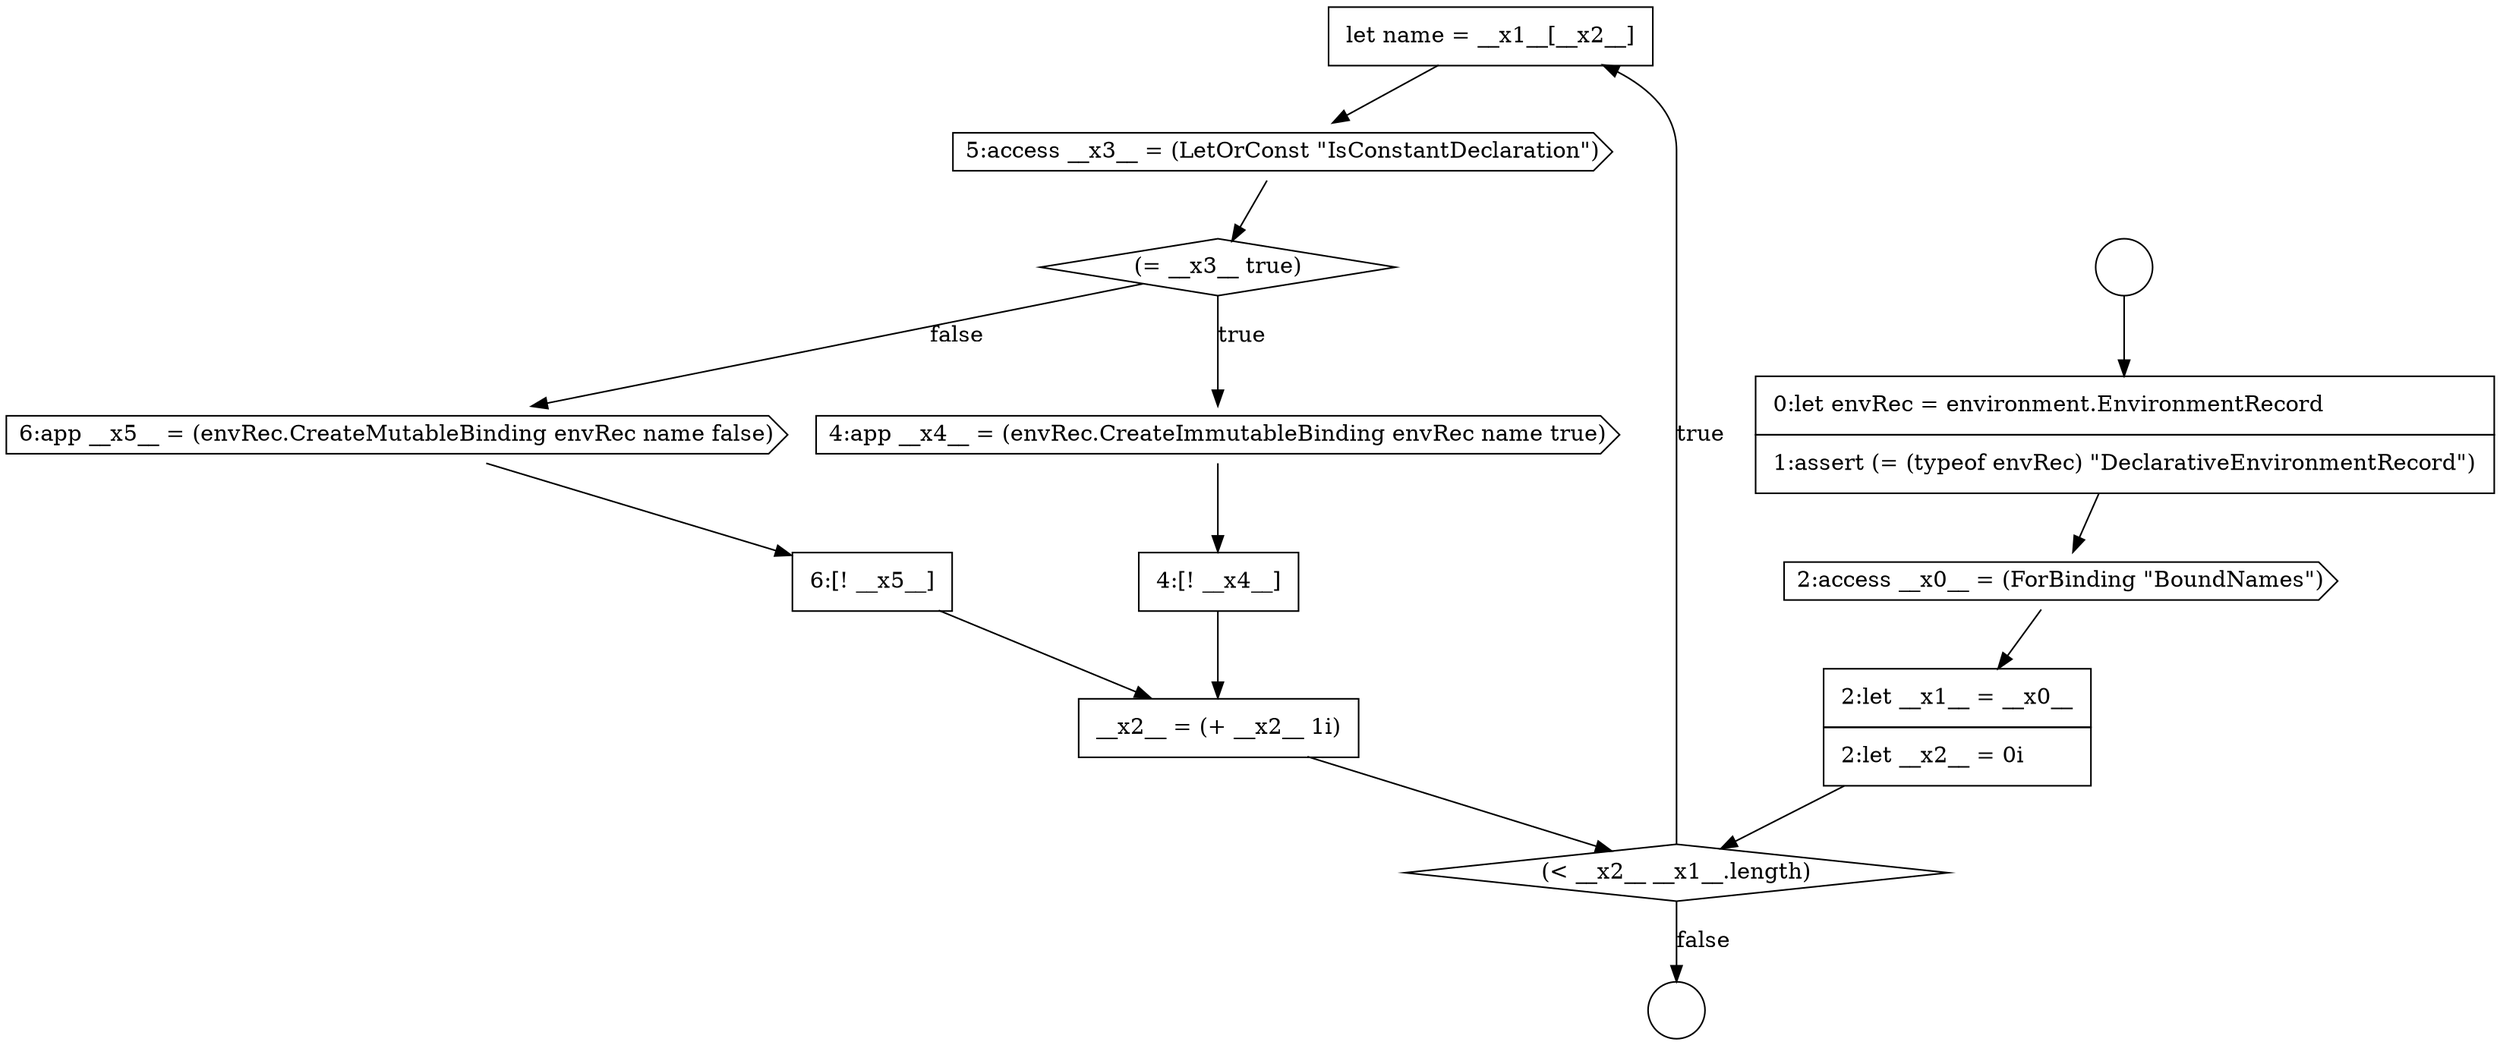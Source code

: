 digraph {
  node7652 [shape=none, margin=0, label=<<font color="black">
    <table border="0" cellborder="1" cellspacing="0" cellpadding="10">
      <tr><td align="left">let name = __x1__[__x2__]</td></tr>
    </table>
  </font>> color="black" fillcolor="white" style=filled]
  node7657 [shape=cds, label=<<font color="black">6:app __x5__ = (envRec.CreateMutableBinding envRec name false)</font>> color="black" fillcolor="white" style=filled]
  node7651 [shape=diamond, label=<<font color="black">(&lt; __x2__ __x1__.length)</font>> color="black" fillcolor="white" style=filled]
  node7658 [shape=none, margin=0, label=<<font color="black">
    <table border="0" cellborder="1" cellspacing="0" cellpadding="10">
      <tr><td align="left">6:[! __x5__]</td></tr>
    </table>
  </font>> color="black" fillcolor="white" style=filled]
  node7654 [shape=diamond, label=<<font color="black">(= __x3__ true)</font>> color="black" fillcolor="white" style=filled]
  node7647 [shape=circle label=" " color="black" fillcolor="white" style=filled]
  node7650 [shape=none, margin=0, label=<<font color="black">
    <table border="0" cellborder="1" cellspacing="0" cellpadding="10">
      <tr><td align="left">2:let __x1__ = __x0__</td></tr>
      <tr><td align="left">2:let __x2__ = 0i</td></tr>
    </table>
  </font>> color="black" fillcolor="white" style=filled]
  node7655 [shape=cds, label=<<font color="black">4:app __x4__ = (envRec.CreateImmutableBinding envRec name true)</font>> color="black" fillcolor="white" style=filled]
  node7659 [shape=none, margin=0, label=<<font color="black">
    <table border="0" cellborder="1" cellspacing="0" cellpadding="10">
      <tr><td align="left">__x2__ = (+ __x2__ 1i)</td></tr>
    </table>
  </font>> color="black" fillcolor="white" style=filled]
  node7653 [shape=cds, label=<<font color="black">5:access __x3__ = (LetOrConst &quot;IsConstantDeclaration&quot;)</font>> color="black" fillcolor="white" style=filled]
  node7649 [shape=cds, label=<<font color="black">2:access __x0__ = (ForBinding &quot;BoundNames&quot;)</font>> color="black" fillcolor="white" style=filled]
  node7648 [shape=none, margin=0, label=<<font color="black">
    <table border="0" cellborder="1" cellspacing="0" cellpadding="10">
      <tr><td align="left">0:let envRec = environment.EnvironmentRecord</td></tr>
      <tr><td align="left">1:assert (= (typeof envRec) &quot;DeclarativeEnvironmentRecord&quot;)</td></tr>
    </table>
  </font>> color="black" fillcolor="white" style=filled]
  node7656 [shape=none, margin=0, label=<<font color="black">
    <table border="0" cellborder="1" cellspacing="0" cellpadding="10">
      <tr><td align="left">4:[! __x4__]</td></tr>
    </table>
  </font>> color="black" fillcolor="white" style=filled]
  node7646 [shape=circle label=" " color="black" fillcolor="white" style=filled]
  node7650 -> node7651 [ color="black"]
  node7655 -> node7656 [ color="black"]
  node7649 -> node7650 [ color="black"]
  node7652 -> node7653 [ color="black"]
  node7657 -> node7658 [ color="black"]
  node7656 -> node7659 [ color="black"]
  node7659 -> node7651 [ color="black"]
  node7648 -> node7649 [ color="black"]
  node7653 -> node7654 [ color="black"]
  node7654 -> node7655 [label=<<font color="black">true</font>> color="black"]
  node7654 -> node7657 [label=<<font color="black">false</font>> color="black"]
  node7646 -> node7648 [ color="black"]
  node7651 -> node7652 [label=<<font color="black">true</font>> color="black"]
  node7651 -> node7647 [label=<<font color="black">false</font>> color="black"]
  node7658 -> node7659 [ color="black"]
}
